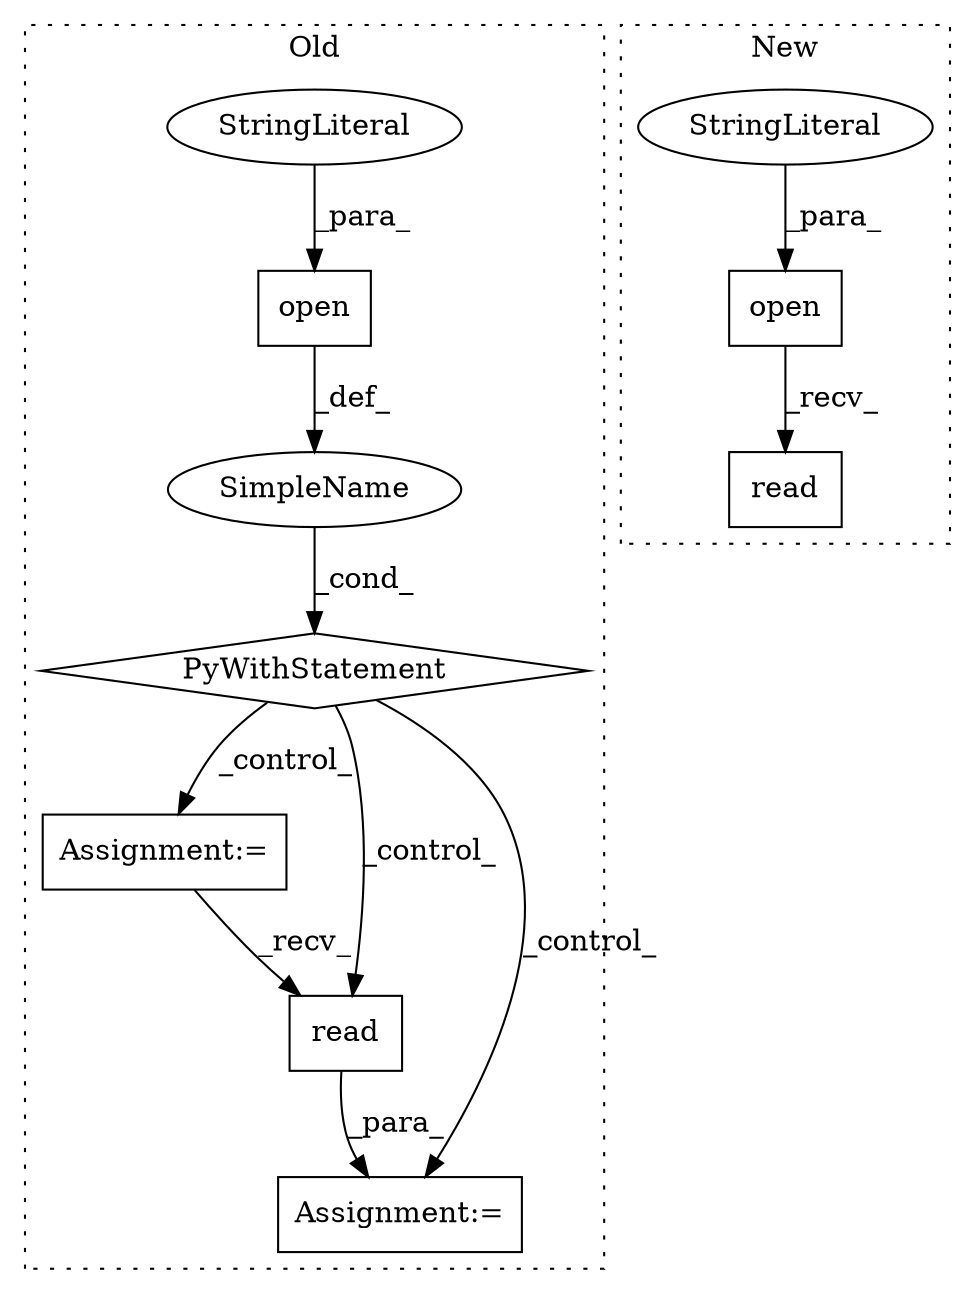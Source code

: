 digraph G {
subgraph cluster0 {
1 [label="PyWithStatement" a="104" s="1292,1317" l="10,2" shape="diamond"];
3 [label="Assignment:=" a="7" s="1334" l="1" shape="box"];
4 [label="SimpleName" a="42" s="" l="" shape="ellipse"];
5 [label="Assignment:=" a="7" s="1350" l="1" shape="box"];
6 [label="read" a="32" s="1353" l="6" shape="box"];
7 [label="open" a="32" s="1302,1316" l="5,1" shape="box"];
8 [label="StringLiteral" a="45" s="1307" l="9" shape="ellipse"];
label = "Old";
style="dotted";
}
subgraph cluster1 {
2 [label="read" a="32" s="1326" l="6" shape="box"];
9 [label="open" a="32" s="1294,1324" l="5,1" shape="box"];
10 [label="StringLiteral" a="45" s="1299" l="25" shape="ellipse"];
label = "New";
style="dotted";
}
1 -> 3 [label="_control_"];
1 -> 5 [label="_control_"];
1 -> 6 [label="_control_"];
3 -> 6 [label="_recv_"];
4 -> 1 [label="_cond_"];
6 -> 5 [label="_para_"];
7 -> 4 [label="_def_"];
8 -> 7 [label="_para_"];
9 -> 2 [label="_recv_"];
10 -> 9 [label="_para_"];
}